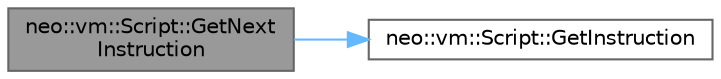 digraph "neo::vm::Script::GetNextInstruction"
{
 // LATEX_PDF_SIZE
  bgcolor="transparent";
  edge [fontname=Helvetica,fontsize=10,labelfontname=Helvetica,labelfontsize=10];
  node [fontname=Helvetica,fontsize=10,shape=box,height=0.2,width=0.4];
  rankdir="LR";
  Node1 [id="Node000001",label="neo::vm::Script::GetNext\lInstruction",height=0.2,width=0.4,color="gray40", fillcolor="grey60", style="filled", fontcolor="black",tooltip="Gets the next instruction."];
  Node1 -> Node2 [id="edge1_Node000001_Node000002",color="steelblue1",style="solid",tooltip=" "];
  Node2 [id="Node000002",label="neo::vm::Script::GetInstruction",height=0.2,width=0.4,color="grey40", fillcolor="white", style="filled",URL="$classneo_1_1vm_1_1_script.html#a3935360f54e5b2652b1de036f9d53f66",tooltip="Gets the instruction at the specified position."];
}
